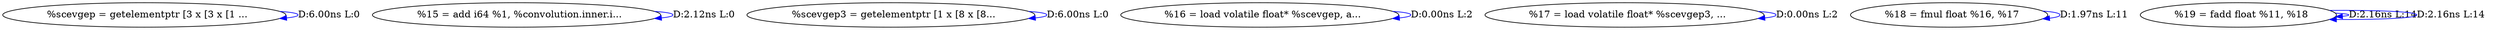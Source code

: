 digraph {
Node0x281ccb0[label="  %scevgep = getelementptr [3 x [3 x [1 ..."];
Node0x281ccb0 -> Node0x281ccb0[label="D:6.00ns L:0",color=blue];
Node0x281cd90[label="  %15 = add i64 %1, %convolution.inner.i..."];
Node0x281cd90 -> Node0x281cd90[label="D:2.12ns L:0",color=blue];
Node0x281ce70[label="  %scevgep3 = getelementptr [1 x [8 x [8..."];
Node0x281ce70 -> Node0x281ce70[label="D:6.00ns L:0",color=blue];
Node0x281cf50[label="  %16 = load volatile float* %scevgep, a..."];
Node0x281cf50 -> Node0x281cf50[label="D:0.00ns L:2",color=blue];
Node0x281d030[label="  %17 = load volatile float* %scevgep3, ..."];
Node0x281d030 -> Node0x281d030[label="D:0.00ns L:2",color=blue];
Node0x281d110[label="  %18 = fmul float %16, %17"];
Node0x281d110 -> Node0x281d110[label="D:1.97ns L:11",color=blue];
Node0x281d1f0[label="  %19 = fadd float %11, %18"];
Node0x281d1f0 -> Node0x281d1f0[label="D:2.16ns L:14",color=blue];
Node0x281d1f0 -> Node0x281d1f0[label="D:2.16ns L:14",color=blue];
}
